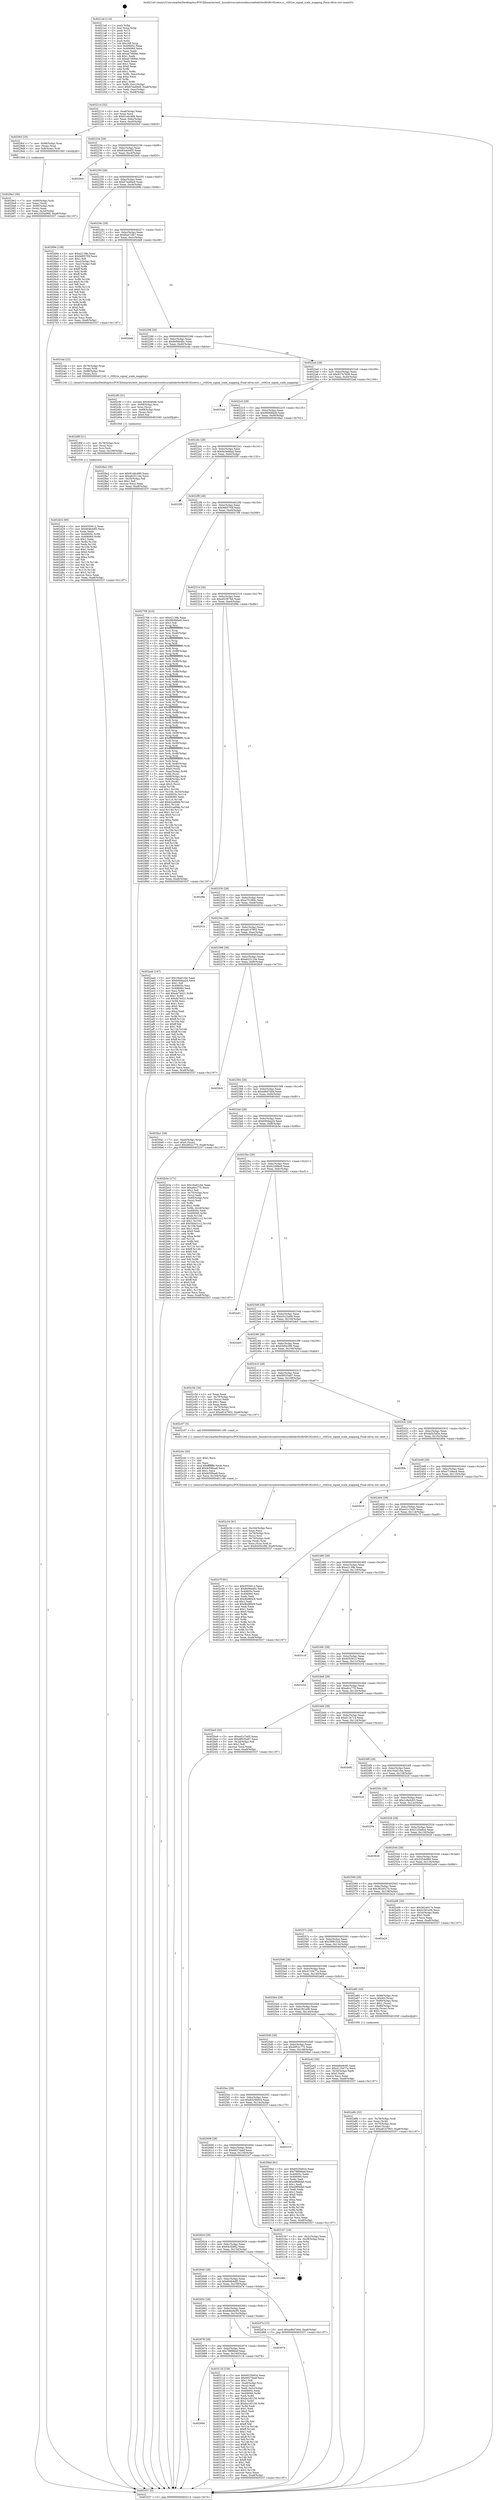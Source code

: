 digraph "0x4021a0" {
  label = "0x4021a0 (/mnt/c/Users/mathe/Desktop/tcc/POCII/binaries/extr_linuxdriversnetwirelessrealtekrtlwifirtl8192cetrx.c__rtl92ce_signal_scale_mapping_Final-ollvm.out::main(0))"
  labelloc = "t"
  node[shape=record]

  Entry [label="",width=0.3,height=0.3,shape=circle,fillcolor=black,style=filled]
  "0x402214" [label="{
     0x402214 [32]\l
     | [instrs]\l
     &nbsp;&nbsp;0x402214 \<+6\>: mov -0xa8(%rbp),%eax\l
     &nbsp;&nbsp;0x40221a \<+2\>: mov %eax,%ecx\l
     &nbsp;&nbsp;0x40221c \<+6\>: sub $0x81e6c489,%ecx\l
     &nbsp;&nbsp;0x402222 \<+6\>: mov %eax,-0xbc(%rbp)\l
     &nbsp;&nbsp;0x402228 \<+6\>: mov %ecx,-0xc0(%rbp)\l
     &nbsp;&nbsp;0x40222e \<+6\>: je 00000000004029cf \<main+0x82f\>\l
  }"]
  "0x4029cf" [label="{
     0x4029cf [19]\l
     | [instrs]\l
     &nbsp;&nbsp;0x4029cf \<+7\>: mov -0x98(%rbp),%rax\l
     &nbsp;&nbsp;0x4029d6 \<+3\>: mov (%rax),%rax\l
     &nbsp;&nbsp;0x4029d9 \<+4\>: mov 0x8(%rax),%rdi\l
     &nbsp;&nbsp;0x4029dd \<+5\>: call 0000000000401060 \<atoi@plt\>\l
     | [calls]\l
     &nbsp;&nbsp;0x401060 \{1\} (unknown)\l
  }"]
  "0x402234" [label="{
     0x402234 [28]\l
     | [instrs]\l
     &nbsp;&nbsp;0x402234 \<+5\>: jmp 0000000000402239 \<main+0x99\>\l
     &nbsp;&nbsp;0x402239 \<+6\>: mov -0xbc(%rbp),%eax\l
     &nbsp;&nbsp;0x40223f \<+5\>: sub $0x83a44405,%eax\l
     &nbsp;&nbsp;0x402244 \<+6\>: mov %eax,-0xc4(%rbp)\l
     &nbsp;&nbsp;0x40224a \<+6\>: je 00000000004029c0 \<main+0x820\>\l
  }"]
  Exit [label="",width=0.3,height=0.3,shape=circle,fillcolor=black,style=filled,peripheries=2]
  "0x4029c0" [label="{
     0x4029c0\l
  }", style=dashed]
  "0x402250" [label="{
     0x402250 [28]\l
     | [instrs]\l
     &nbsp;&nbsp;0x402250 \<+5\>: jmp 0000000000402255 \<main+0xb5\>\l
     &nbsp;&nbsp;0x402255 \<+6\>: mov -0xbc(%rbp),%eax\l
     &nbsp;&nbsp;0x40225b \<+5\>: sub $0x87ea6be9,%eax\l
     &nbsp;&nbsp;0x402260 \<+6\>: mov %eax,-0xc8(%rbp)\l
     &nbsp;&nbsp;0x402266 \<+6\>: je 000000000040269e \<main+0x4fe\>\l
  }"]
  "0x402694" [label="{
     0x402694\l
  }", style=dashed]
  "0x40269e" [label="{
     0x40269e [106]\l
     | [instrs]\l
     &nbsp;&nbsp;0x40269e \<+5\>: mov $0xe2139b,%eax\l
     &nbsp;&nbsp;0x4026a3 \<+5\>: mov $0x9d057f3f,%ecx\l
     &nbsp;&nbsp;0x4026a8 \<+2\>: mov $0x1,%dl\l
     &nbsp;&nbsp;0x4026aa \<+7\>: mov -0xa2(%rbp),%sil\l
     &nbsp;&nbsp;0x4026b1 \<+7\>: mov -0xa1(%rbp),%dil\l
     &nbsp;&nbsp;0x4026b8 \<+3\>: mov %sil,%r8b\l
     &nbsp;&nbsp;0x4026bb \<+4\>: xor $0xff,%r8b\l
     &nbsp;&nbsp;0x4026bf \<+3\>: mov %dil,%r9b\l
     &nbsp;&nbsp;0x4026c2 \<+4\>: xor $0xff,%r9b\l
     &nbsp;&nbsp;0x4026c6 \<+3\>: xor $0x0,%dl\l
     &nbsp;&nbsp;0x4026c9 \<+3\>: mov %r8b,%r10b\l
     &nbsp;&nbsp;0x4026cc \<+4\>: and $0x0,%r10b\l
     &nbsp;&nbsp;0x4026d0 \<+3\>: and %dl,%sil\l
     &nbsp;&nbsp;0x4026d3 \<+3\>: mov %r9b,%r11b\l
     &nbsp;&nbsp;0x4026d6 \<+4\>: and $0x0,%r11b\l
     &nbsp;&nbsp;0x4026da \<+3\>: and %dl,%dil\l
     &nbsp;&nbsp;0x4026dd \<+3\>: or %sil,%r10b\l
     &nbsp;&nbsp;0x4026e0 \<+3\>: or %dil,%r11b\l
     &nbsp;&nbsp;0x4026e3 \<+3\>: xor %r11b,%r10b\l
     &nbsp;&nbsp;0x4026e6 \<+3\>: or %r9b,%r8b\l
     &nbsp;&nbsp;0x4026e9 \<+4\>: xor $0xff,%r8b\l
     &nbsp;&nbsp;0x4026ed \<+3\>: or $0x0,%dl\l
     &nbsp;&nbsp;0x4026f0 \<+3\>: and %dl,%r8b\l
     &nbsp;&nbsp;0x4026f3 \<+3\>: or %r8b,%r10b\l
     &nbsp;&nbsp;0x4026f6 \<+4\>: test $0x1,%r10b\l
     &nbsp;&nbsp;0x4026fa \<+3\>: cmovne %ecx,%eax\l
     &nbsp;&nbsp;0x4026fd \<+6\>: mov %eax,-0xa8(%rbp)\l
     &nbsp;&nbsp;0x402703 \<+5\>: jmp 0000000000403337 \<main+0x1197\>\l
  }"]
  "0x40226c" [label="{
     0x40226c [28]\l
     | [instrs]\l
     &nbsp;&nbsp;0x40226c \<+5\>: jmp 0000000000402271 \<main+0xd1\>\l
     &nbsp;&nbsp;0x402271 \<+6\>: mov -0xbc(%rbp),%eax\l
     &nbsp;&nbsp;0x402277 \<+5\>: sub $0x8ad71fb7,%eax\l
     &nbsp;&nbsp;0x40227c \<+6\>: mov %eax,-0xcc(%rbp)\l
     &nbsp;&nbsp;0x402282 \<+6\>: je 0000000000402de8 \<main+0xc48\>\l
  }"]
  "0x403337" [label="{
     0x403337 [5]\l
     | [instrs]\l
     &nbsp;&nbsp;0x403337 \<+5\>: jmp 0000000000402214 \<main+0x74\>\l
  }"]
  "0x4021a0" [label="{
     0x4021a0 [116]\l
     | [instrs]\l
     &nbsp;&nbsp;0x4021a0 \<+1\>: push %rbp\l
     &nbsp;&nbsp;0x4021a1 \<+3\>: mov %rsp,%rbp\l
     &nbsp;&nbsp;0x4021a4 \<+2\>: push %r15\l
     &nbsp;&nbsp;0x4021a6 \<+2\>: push %r14\l
     &nbsp;&nbsp;0x4021a8 \<+2\>: push %r13\l
     &nbsp;&nbsp;0x4021aa \<+2\>: push %r12\l
     &nbsp;&nbsp;0x4021ac \<+1\>: push %rbx\l
     &nbsp;&nbsp;0x4021ad \<+7\>: sub $0x168,%rsp\l
     &nbsp;&nbsp;0x4021b4 \<+7\>: mov 0x40605c,%eax\l
     &nbsp;&nbsp;0x4021bb \<+7\>: mov 0x406060,%ecx\l
     &nbsp;&nbsp;0x4021c2 \<+2\>: mov %eax,%edx\l
     &nbsp;&nbsp;0x4021c4 \<+6\>: add $0xab7d69ac,%edx\l
     &nbsp;&nbsp;0x4021ca \<+3\>: sub $0x1,%edx\l
     &nbsp;&nbsp;0x4021cd \<+6\>: sub $0xab7d69ac,%edx\l
     &nbsp;&nbsp;0x4021d3 \<+3\>: imul %edx,%eax\l
     &nbsp;&nbsp;0x4021d6 \<+3\>: and $0x1,%eax\l
     &nbsp;&nbsp;0x4021d9 \<+3\>: cmp $0x0,%eax\l
     &nbsp;&nbsp;0x4021dc \<+4\>: sete %r8b\l
     &nbsp;&nbsp;0x4021e0 \<+4\>: and $0x1,%r8b\l
     &nbsp;&nbsp;0x4021e4 \<+7\>: mov %r8b,-0xa2(%rbp)\l
     &nbsp;&nbsp;0x4021eb \<+3\>: cmp $0xa,%ecx\l
     &nbsp;&nbsp;0x4021ee \<+4\>: setl %r8b\l
     &nbsp;&nbsp;0x4021f2 \<+4\>: and $0x1,%r8b\l
     &nbsp;&nbsp;0x4021f6 \<+7\>: mov %r8b,-0xa1(%rbp)\l
     &nbsp;&nbsp;0x4021fd \<+10\>: movl $0x87ea6be9,-0xa8(%rbp)\l
     &nbsp;&nbsp;0x402207 \<+6\>: mov %edi,-0xac(%rbp)\l
     &nbsp;&nbsp;0x40220d \<+7\>: mov %rsi,-0xb8(%rbp)\l
  }"]
  "0x403118" [label="{
     0x403118 [159]\l
     | [instrs]\l
     &nbsp;&nbsp;0x403118 \<+5\>: mov $0x6025b924,%eax\l
     &nbsp;&nbsp;0x40311d \<+5\>: mov $0x6027daef,%ecx\l
     &nbsp;&nbsp;0x403122 \<+2\>: mov $0x1,%dl\l
     &nbsp;&nbsp;0x403124 \<+7\>: mov -0xa0(%rbp),%rsi\l
     &nbsp;&nbsp;0x40312b \<+2\>: mov (%rsi),%edi\l
     &nbsp;&nbsp;0x40312d \<+3\>: mov %edi,-0x2c(%rbp)\l
     &nbsp;&nbsp;0x403130 \<+7\>: mov 0x40605c,%edi\l
     &nbsp;&nbsp;0x403137 \<+8\>: mov 0x406060,%r8d\l
     &nbsp;&nbsp;0x40313f \<+3\>: mov %edi,%r9d\l
     &nbsp;&nbsp;0x403142 \<+7\>: add $0xba1d2150,%r9d\l
     &nbsp;&nbsp;0x403149 \<+4\>: sub $0x1,%r9d\l
     &nbsp;&nbsp;0x40314d \<+7\>: sub $0xba1d2150,%r9d\l
     &nbsp;&nbsp;0x403154 \<+4\>: imul %r9d,%edi\l
     &nbsp;&nbsp;0x403158 \<+3\>: and $0x1,%edi\l
     &nbsp;&nbsp;0x40315b \<+3\>: cmp $0x0,%edi\l
     &nbsp;&nbsp;0x40315e \<+4\>: sete %r10b\l
     &nbsp;&nbsp;0x403162 \<+4\>: cmp $0xa,%r8d\l
     &nbsp;&nbsp;0x403166 \<+4\>: setl %r11b\l
     &nbsp;&nbsp;0x40316a \<+3\>: mov %r10b,%bl\l
     &nbsp;&nbsp;0x40316d \<+3\>: xor $0xff,%bl\l
     &nbsp;&nbsp;0x403170 \<+3\>: mov %r11b,%r14b\l
     &nbsp;&nbsp;0x403173 \<+4\>: xor $0xff,%r14b\l
     &nbsp;&nbsp;0x403177 \<+3\>: xor $0x1,%dl\l
     &nbsp;&nbsp;0x40317a \<+3\>: mov %bl,%r15b\l
     &nbsp;&nbsp;0x40317d \<+4\>: and $0xff,%r15b\l
     &nbsp;&nbsp;0x403181 \<+3\>: and %dl,%r10b\l
     &nbsp;&nbsp;0x403184 \<+3\>: mov %r14b,%r12b\l
     &nbsp;&nbsp;0x403187 \<+4\>: and $0xff,%r12b\l
     &nbsp;&nbsp;0x40318b \<+3\>: and %dl,%r11b\l
     &nbsp;&nbsp;0x40318e \<+3\>: or %r10b,%r15b\l
     &nbsp;&nbsp;0x403191 \<+3\>: or %r11b,%r12b\l
     &nbsp;&nbsp;0x403194 \<+3\>: xor %r12b,%r15b\l
     &nbsp;&nbsp;0x403197 \<+3\>: or %r14b,%bl\l
     &nbsp;&nbsp;0x40319a \<+3\>: xor $0xff,%bl\l
     &nbsp;&nbsp;0x40319d \<+3\>: or $0x1,%dl\l
     &nbsp;&nbsp;0x4031a0 \<+2\>: and %dl,%bl\l
     &nbsp;&nbsp;0x4031a2 \<+3\>: or %bl,%r15b\l
     &nbsp;&nbsp;0x4031a5 \<+4\>: test $0x1,%r15b\l
     &nbsp;&nbsp;0x4031a9 \<+3\>: cmovne %ecx,%eax\l
     &nbsp;&nbsp;0x4031ac \<+6\>: mov %eax,-0xa8(%rbp)\l
     &nbsp;&nbsp;0x4031b2 \<+5\>: jmp 0000000000403337 \<main+0x1197\>\l
  }"]
  "0x402de8" [label="{
     0x402de8\l
  }", style=dashed]
  "0x402288" [label="{
     0x402288 [28]\l
     | [instrs]\l
     &nbsp;&nbsp;0x402288 \<+5\>: jmp 000000000040228d \<main+0xed\>\l
     &nbsp;&nbsp;0x40228d \<+6\>: mov -0xbc(%rbp),%eax\l
     &nbsp;&nbsp;0x402293 \<+5\>: sub $0x8e96e46c,%eax\l
     &nbsp;&nbsp;0x402298 \<+6\>: mov %eax,-0xd0(%rbp)\l
     &nbsp;&nbsp;0x40229e \<+6\>: je 0000000000402cda \<main+0xb3a\>\l
  }"]
  "0x402678" [label="{
     0x402678 [28]\l
     | [instrs]\l
     &nbsp;&nbsp;0x402678 \<+5\>: jmp 000000000040267d \<main+0x4dd\>\l
     &nbsp;&nbsp;0x40267d \<+6\>: mov -0xbc(%rbp),%eax\l
     &nbsp;&nbsp;0x402683 \<+5\>: sub $0x78896bef,%eax\l
     &nbsp;&nbsp;0x402688 \<+6\>: mov %eax,-0x160(%rbp)\l
     &nbsp;&nbsp;0x40268e \<+6\>: je 0000000000403118 \<main+0xf78\>\l
  }"]
  "0x402cda" [label="{
     0x402cda [22]\l
     | [instrs]\l
     &nbsp;&nbsp;0x402cda \<+4\>: mov -0x78(%rbp),%rax\l
     &nbsp;&nbsp;0x402cde \<+3\>: mov (%rax),%rdi\l
     &nbsp;&nbsp;0x402ce1 \<+7\>: mov -0x88(%rbp),%rax\l
     &nbsp;&nbsp;0x402ce8 \<+3\>: mov (%rax),%rsi\l
     &nbsp;&nbsp;0x402ceb \<+5\>: call 0000000000401240 \<_rtl92ce_signal_scale_mapping\>\l
     | [calls]\l
     &nbsp;&nbsp;0x401240 \{1\} (/mnt/c/Users/mathe/Desktop/tcc/POCII/binaries/extr_linuxdriversnetwirelessrealtekrtlwifirtl8192cetrx.c__rtl92ce_signal_scale_mapping_Final-ollvm.out::_rtl92ce_signal_scale_mapping)\l
  }"]
  "0x4022a4" [label="{
     0x4022a4 [28]\l
     | [instrs]\l
     &nbsp;&nbsp;0x4022a4 \<+5\>: jmp 00000000004022a9 \<main+0x109\>\l
     &nbsp;&nbsp;0x4022a9 \<+6\>: mov -0xbc(%rbp),%eax\l
     &nbsp;&nbsp;0x4022af \<+5\>: sub $0x937b7839,%eax\l
     &nbsp;&nbsp;0x4022b4 \<+6\>: mov %eax,-0xd4(%rbp)\l
     &nbsp;&nbsp;0x4022ba \<+6\>: je 00000000004032ad \<main+0x110d\>\l
  }"]
  "0x40307e" [label="{
     0x40307e\l
  }", style=dashed]
  "0x4032ad" [label="{
     0x4032ad\l
  }", style=dashed]
  "0x4022c0" [label="{
     0x4022c0 [28]\l
     | [instrs]\l
     &nbsp;&nbsp;0x4022c0 \<+5\>: jmp 00000000004022c5 \<main+0x125\>\l
     &nbsp;&nbsp;0x4022c5 \<+6\>: mov -0xbc(%rbp),%eax\l
     &nbsp;&nbsp;0x4022cb \<+5\>: sub $0x96066bd0,%eax\l
     &nbsp;&nbsp;0x4022d0 \<+6\>: mov %eax,-0xd8(%rbp)\l
     &nbsp;&nbsp;0x4022d6 \<+6\>: je 00000000004028a2 \<main+0x702\>\l
  }"]
  "0x40265c" [label="{
     0x40265c [28]\l
     | [instrs]\l
     &nbsp;&nbsp;0x40265c \<+5\>: jmp 0000000000402661 \<main+0x4c1\>\l
     &nbsp;&nbsp;0x402661 \<+6\>: mov -0xbc(%rbp),%eax\l
     &nbsp;&nbsp;0x402667 \<+5\>: sub $0x6d0e9c95,%eax\l
     &nbsp;&nbsp;0x40266c \<+6\>: mov %eax,-0x15c(%rbp)\l
     &nbsp;&nbsp;0x402672 \<+6\>: je 000000000040307e \<main+0xede\>\l
  }"]
  "0x4028a2" [label="{
     0x4028a2 [30]\l
     | [instrs]\l
     &nbsp;&nbsp;0x4028a2 \<+5\>: mov $0x81e6c489,%eax\l
     &nbsp;&nbsp;0x4028a7 \<+5\>: mov $0xab25110e,%ecx\l
     &nbsp;&nbsp;0x4028ac \<+3\>: mov -0x35(%rbp),%dl\l
     &nbsp;&nbsp;0x4028af \<+3\>: test $0x1,%dl\l
     &nbsp;&nbsp;0x4028b2 \<+3\>: cmovne %ecx,%eax\l
     &nbsp;&nbsp;0x4028b5 \<+6\>: mov %eax,-0xa8(%rbp)\l
     &nbsp;&nbsp;0x4028bb \<+5\>: jmp 0000000000403337 \<main+0x1197\>\l
  }"]
  "0x4022dc" [label="{
     0x4022dc [28]\l
     | [instrs]\l
     &nbsp;&nbsp;0x4022dc \<+5\>: jmp 00000000004022e1 \<main+0x141\>\l
     &nbsp;&nbsp;0x4022e1 \<+6\>: mov -0xbc(%rbp),%eax\l
     &nbsp;&nbsp;0x4022e7 \<+5\>: sub $0x9a3eddad,%eax\l
     &nbsp;&nbsp;0x4022ec \<+6\>: mov %eax,-0xdc(%rbp)\l
     &nbsp;&nbsp;0x4022f2 \<+6\>: je 00000000004032f5 \<main+0x1155\>\l
  }"]
  "0x402d7e" [label="{
     0x402d7e [15]\l
     | [instrs]\l
     &nbsp;&nbsp;0x402d7e \<+10\>: movl $0xad6d7dd4,-0xa8(%rbp)\l
     &nbsp;&nbsp;0x402d88 \<+5\>: jmp 0000000000403337 \<main+0x1197\>\l
  }"]
  "0x4032f5" [label="{
     0x4032f5\l
  }", style=dashed]
  "0x4022f8" [label="{
     0x4022f8 [28]\l
     | [instrs]\l
     &nbsp;&nbsp;0x4022f8 \<+5\>: jmp 00000000004022fd \<main+0x15d\>\l
     &nbsp;&nbsp;0x4022fd \<+6\>: mov -0xbc(%rbp),%eax\l
     &nbsp;&nbsp;0x402303 \<+5\>: sub $0x9d057f3f,%eax\l
     &nbsp;&nbsp;0x402308 \<+6\>: mov %eax,-0xe0(%rbp)\l
     &nbsp;&nbsp;0x40230e \<+6\>: je 0000000000402708 \<main+0x568\>\l
  }"]
  "0x402640" [label="{
     0x402640 [28]\l
     | [instrs]\l
     &nbsp;&nbsp;0x402640 \<+5\>: jmp 0000000000402645 \<main+0x4a5\>\l
     &nbsp;&nbsp;0x402645 \<+6\>: mov -0xbc(%rbp),%eax\l
     &nbsp;&nbsp;0x40264b \<+5\>: sub $0x664b4df2,%eax\l
     &nbsp;&nbsp;0x402650 \<+6\>: mov %eax,-0x158(%rbp)\l
     &nbsp;&nbsp;0x402656 \<+6\>: je 0000000000402d7e \<main+0xbde\>\l
  }"]
  "0x402708" [label="{
     0x402708 [410]\l
     | [instrs]\l
     &nbsp;&nbsp;0x402708 \<+5\>: mov $0xe2139b,%eax\l
     &nbsp;&nbsp;0x40270d \<+5\>: mov $0x96066bd0,%ecx\l
     &nbsp;&nbsp;0x402712 \<+2\>: mov $0x1,%dl\l
     &nbsp;&nbsp;0x402714 \<+3\>: mov %rsp,%rsi\l
     &nbsp;&nbsp;0x402717 \<+4\>: add $0xfffffffffffffff0,%rsi\l
     &nbsp;&nbsp;0x40271b \<+3\>: mov %rsi,%rsp\l
     &nbsp;&nbsp;0x40271e \<+7\>: mov %rsi,-0xa0(%rbp)\l
     &nbsp;&nbsp;0x402725 \<+3\>: mov %rsp,%rsi\l
     &nbsp;&nbsp;0x402728 \<+4\>: add $0xfffffffffffffff0,%rsi\l
     &nbsp;&nbsp;0x40272c \<+3\>: mov %rsi,%rsp\l
     &nbsp;&nbsp;0x40272f \<+3\>: mov %rsp,%rdi\l
     &nbsp;&nbsp;0x402732 \<+4\>: add $0xfffffffffffffff0,%rdi\l
     &nbsp;&nbsp;0x402736 \<+3\>: mov %rdi,%rsp\l
     &nbsp;&nbsp;0x402739 \<+7\>: mov %rdi,-0x98(%rbp)\l
     &nbsp;&nbsp;0x402740 \<+3\>: mov %rsp,%rdi\l
     &nbsp;&nbsp;0x402743 \<+4\>: add $0xfffffffffffffff0,%rdi\l
     &nbsp;&nbsp;0x402747 \<+3\>: mov %rdi,%rsp\l
     &nbsp;&nbsp;0x40274a \<+7\>: mov %rdi,-0x90(%rbp)\l
     &nbsp;&nbsp;0x402751 \<+3\>: mov %rsp,%rdi\l
     &nbsp;&nbsp;0x402754 \<+4\>: add $0xfffffffffffffff0,%rdi\l
     &nbsp;&nbsp;0x402758 \<+3\>: mov %rdi,%rsp\l
     &nbsp;&nbsp;0x40275b \<+7\>: mov %rdi,-0x88(%rbp)\l
     &nbsp;&nbsp;0x402762 \<+3\>: mov %rsp,%rdi\l
     &nbsp;&nbsp;0x402765 \<+4\>: add $0xfffffffffffffff0,%rdi\l
     &nbsp;&nbsp;0x402769 \<+3\>: mov %rdi,%rsp\l
     &nbsp;&nbsp;0x40276c \<+4\>: mov %rdi,-0x80(%rbp)\l
     &nbsp;&nbsp;0x402770 \<+3\>: mov %rsp,%rdi\l
     &nbsp;&nbsp;0x402773 \<+4\>: add $0xfffffffffffffff0,%rdi\l
     &nbsp;&nbsp;0x402777 \<+3\>: mov %rdi,%rsp\l
     &nbsp;&nbsp;0x40277a \<+4\>: mov %rdi,-0x78(%rbp)\l
     &nbsp;&nbsp;0x40277e \<+3\>: mov %rsp,%rdi\l
     &nbsp;&nbsp;0x402781 \<+4\>: add $0xfffffffffffffff0,%rdi\l
     &nbsp;&nbsp;0x402785 \<+3\>: mov %rdi,%rsp\l
     &nbsp;&nbsp;0x402788 \<+4\>: mov %rdi,-0x70(%rbp)\l
     &nbsp;&nbsp;0x40278c \<+3\>: mov %rsp,%rdi\l
     &nbsp;&nbsp;0x40278f \<+4\>: add $0xfffffffffffffff0,%rdi\l
     &nbsp;&nbsp;0x402793 \<+3\>: mov %rdi,%rsp\l
     &nbsp;&nbsp;0x402796 \<+4\>: mov %rdi,-0x68(%rbp)\l
     &nbsp;&nbsp;0x40279a \<+3\>: mov %rsp,%rdi\l
     &nbsp;&nbsp;0x40279d \<+4\>: add $0xfffffffffffffff0,%rdi\l
     &nbsp;&nbsp;0x4027a1 \<+3\>: mov %rdi,%rsp\l
     &nbsp;&nbsp;0x4027a4 \<+4\>: mov %rdi,-0x60(%rbp)\l
     &nbsp;&nbsp;0x4027a8 \<+3\>: mov %rsp,%rdi\l
     &nbsp;&nbsp;0x4027ab \<+4\>: add $0xfffffffffffffff0,%rdi\l
     &nbsp;&nbsp;0x4027af \<+3\>: mov %rdi,%rsp\l
     &nbsp;&nbsp;0x4027b2 \<+4\>: mov %rdi,-0x58(%rbp)\l
     &nbsp;&nbsp;0x4027b6 \<+3\>: mov %rsp,%rdi\l
     &nbsp;&nbsp;0x4027b9 \<+4\>: add $0xfffffffffffffff0,%rdi\l
     &nbsp;&nbsp;0x4027bd \<+3\>: mov %rdi,%rsp\l
     &nbsp;&nbsp;0x4027c0 \<+4\>: mov %rdi,-0x50(%rbp)\l
     &nbsp;&nbsp;0x4027c4 \<+3\>: mov %rsp,%rdi\l
     &nbsp;&nbsp;0x4027c7 \<+4\>: add $0xfffffffffffffff0,%rdi\l
     &nbsp;&nbsp;0x4027cb \<+3\>: mov %rdi,%rsp\l
     &nbsp;&nbsp;0x4027ce \<+4\>: mov %rdi,-0x48(%rbp)\l
     &nbsp;&nbsp;0x4027d2 \<+3\>: mov %rsp,%rdi\l
     &nbsp;&nbsp;0x4027d5 \<+4\>: add $0xfffffffffffffff0,%rdi\l
     &nbsp;&nbsp;0x4027d9 \<+3\>: mov %rdi,%rsp\l
     &nbsp;&nbsp;0x4027dc \<+4\>: mov %rdi,-0x40(%rbp)\l
     &nbsp;&nbsp;0x4027e0 \<+7\>: mov -0xa0(%rbp),%rdi\l
     &nbsp;&nbsp;0x4027e7 \<+6\>: movl $0x0,(%rdi)\l
     &nbsp;&nbsp;0x4027ed \<+7\>: mov -0xac(%rbp),%r8d\l
     &nbsp;&nbsp;0x4027f4 \<+3\>: mov %r8d,(%rsi)\l
     &nbsp;&nbsp;0x4027f7 \<+7\>: mov -0x98(%rbp),%rdi\l
     &nbsp;&nbsp;0x4027fe \<+7\>: mov -0xb8(%rbp),%r9\l
     &nbsp;&nbsp;0x402805 \<+3\>: mov %r9,(%rdi)\l
     &nbsp;&nbsp;0x402808 \<+3\>: cmpl $0x2,(%rsi)\l
     &nbsp;&nbsp;0x40280b \<+4\>: setne %r10b\l
     &nbsp;&nbsp;0x40280f \<+4\>: and $0x1,%r10b\l
     &nbsp;&nbsp;0x402813 \<+4\>: mov %r10b,-0x35(%rbp)\l
     &nbsp;&nbsp;0x402817 \<+8\>: mov 0x40605c,%r11d\l
     &nbsp;&nbsp;0x40281f \<+7\>: mov 0x406060,%ebx\l
     &nbsp;&nbsp;0x402826 \<+3\>: mov %r11d,%r14d\l
     &nbsp;&nbsp;0x402829 \<+7\>: add $0x62ca6feb,%r14d\l
     &nbsp;&nbsp;0x402830 \<+4\>: sub $0x1,%r14d\l
     &nbsp;&nbsp;0x402834 \<+7\>: sub $0x62ca6feb,%r14d\l
     &nbsp;&nbsp;0x40283b \<+4\>: imul %r14d,%r11d\l
     &nbsp;&nbsp;0x40283f \<+4\>: and $0x1,%r11d\l
     &nbsp;&nbsp;0x402843 \<+4\>: cmp $0x0,%r11d\l
     &nbsp;&nbsp;0x402847 \<+4\>: sete %r10b\l
     &nbsp;&nbsp;0x40284b \<+3\>: cmp $0xa,%ebx\l
     &nbsp;&nbsp;0x40284e \<+4\>: setl %r15b\l
     &nbsp;&nbsp;0x402852 \<+3\>: mov %r10b,%r12b\l
     &nbsp;&nbsp;0x402855 \<+4\>: xor $0xff,%r12b\l
     &nbsp;&nbsp;0x402859 \<+3\>: mov %r15b,%r13b\l
     &nbsp;&nbsp;0x40285c \<+4\>: xor $0xff,%r13b\l
     &nbsp;&nbsp;0x402860 \<+3\>: xor $0x1,%dl\l
     &nbsp;&nbsp;0x402863 \<+3\>: mov %r12b,%sil\l
     &nbsp;&nbsp;0x402866 \<+4\>: and $0xff,%sil\l
     &nbsp;&nbsp;0x40286a \<+3\>: and %dl,%r10b\l
     &nbsp;&nbsp;0x40286d \<+3\>: mov %r13b,%dil\l
     &nbsp;&nbsp;0x402870 \<+4\>: and $0xff,%dil\l
     &nbsp;&nbsp;0x402874 \<+3\>: and %dl,%r15b\l
     &nbsp;&nbsp;0x402877 \<+3\>: or %r10b,%sil\l
     &nbsp;&nbsp;0x40287a \<+3\>: or %r15b,%dil\l
     &nbsp;&nbsp;0x40287d \<+3\>: xor %dil,%sil\l
     &nbsp;&nbsp;0x402880 \<+3\>: or %r13b,%r12b\l
     &nbsp;&nbsp;0x402883 \<+4\>: xor $0xff,%r12b\l
     &nbsp;&nbsp;0x402887 \<+3\>: or $0x1,%dl\l
     &nbsp;&nbsp;0x40288a \<+3\>: and %dl,%r12b\l
     &nbsp;&nbsp;0x40288d \<+3\>: or %r12b,%sil\l
     &nbsp;&nbsp;0x402890 \<+4\>: test $0x1,%sil\l
     &nbsp;&nbsp;0x402894 \<+3\>: cmovne %ecx,%eax\l
     &nbsp;&nbsp;0x402897 \<+6\>: mov %eax,-0xa8(%rbp)\l
     &nbsp;&nbsp;0x40289d \<+5\>: jmp 0000000000403337 \<main+0x1197\>\l
  }"]
  "0x402314" [label="{
     0x402314 [28]\l
     | [instrs]\l
     &nbsp;&nbsp;0x402314 \<+5\>: jmp 0000000000402319 \<main+0x179\>\l
     &nbsp;&nbsp;0x402319 \<+6\>: mov -0xbc(%rbp),%eax\l
     &nbsp;&nbsp;0x40231f \<+5\>: sub $0xa02367bd,%eax\l
     &nbsp;&nbsp;0x402324 \<+6\>: mov %eax,-0xe4(%rbp)\l
     &nbsp;&nbsp;0x40232a \<+6\>: je 0000000000402f9e \<main+0xdfe\>\l
  }"]
  "0x402d8d" [label="{
     0x402d8d\l
  }", style=dashed]
  "0x4029e2" [label="{
     0x4029e2 [36]\l
     | [instrs]\l
     &nbsp;&nbsp;0x4029e2 \<+7\>: mov -0x90(%rbp),%rdi\l
     &nbsp;&nbsp;0x4029e9 \<+2\>: mov %eax,(%rdi)\l
     &nbsp;&nbsp;0x4029eb \<+7\>: mov -0x90(%rbp),%rdi\l
     &nbsp;&nbsp;0x4029f2 \<+2\>: mov (%rdi),%eax\l
     &nbsp;&nbsp;0x4029f4 \<+3\>: mov %eax,-0x34(%rbp)\l
     &nbsp;&nbsp;0x4029f7 \<+10\>: movl $0x3354a960,-0xa8(%rbp)\l
     &nbsp;&nbsp;0x402a01 \<+5\>: jmp 0000000000403337 \<main+0x1197\>\l
  }"]
  "0x402624" [label="{
     0x402624 [28]\l
     | [instrs]\l
     &nbsp;&nbsp;0x402624 \<+5\>: jmp 0000000000402629 \<main+0x489\>\l
     &nbsp;&nbsp;0x402629 \<+6\>: mov -0xbc(%rbp),%eax\l
     &nbsp;&nbsp;0x40262f \<+5\>: sub $0x64cf2882,%eax\l
     &nbsp;&nbsp;0x402634 \<+6\>: mov %eax,-0x154(%rbp)\l
     &nbsp;&nbsp;0x40263a \<+6\>: je 0000000000402d8d \<main+0xbed\>\l
  }"]
  "0x402f9e" [label="{
     0x402f9e\l
  }", style=dashed]
  "0x402330" [label="{
     0x402330 [28]\l
     | [instrs]\l
     &nbsp;&nbsp;0x402330 \<+5\>: jmp 0000000000402335 \<main+0x195\>\l
     &nbsp;&nbsp;0x402335 \<+6\>: mov -0xbc(%rbp),%eax\l
     &nbsp;&nbsp;0x40233b \<+5\>: sub $0xa751f69c,%eax\l
     &nbsp;&nbsp;0x402340 \<+6\>: mov %eax,-0xe8(%rbp)\l
     &nbsp;&nbsp;0x402346 \<+6\>: je 000000000040291b \<main+0x77b\>\l
  }"]
  "0x4031b7" [label="{
     0x4031b7 [18]\l
     | [instrs]\l
     &nbsp;&nbsp;0x4031b7 \<+3\>: mov -0x2c(%rbp),%eax\l
     &nbsp;&nbsp;0x4031ba \<+4\>: lea -0x28(%rbp),%rsp\l
     &nbsp;&nbsp;0x4031be \<+1\>: pop %rbx\l
     &nbsp;&nbsp;0x4031bf \<+2\>: pop %r12\l
     &nbsp;&nbsp;0x4031c1 \<+2\>: pop %r13\l
     &nbsp;&nbsp;0x4031c3 \<+2\>: pop %r14\l
     &nbsp;&nbsp;0x4031c5 \<+2\>: pop %r15\l
     &nbsp;&nbsp;0x4031c7 \<+1\>: pop %rbp\l
     &nbsp;&nbsp;0x4031c8 \<+1\>: ret\l
  }"]
  "0x40291b" [label="{
     0x40291b\l
  }", style=dashed]
  "0x40234c" [label="{
     0x40234c [28]\l
     | [instrs]\l
     &nbsp;&nbsp;0x40234c \<+5\>: jmp 0000000000402351 \<main+0x1b1\>\l
     &nbsp;&nbsp;0x402351 \<+6\>: mov -0xbc(%rbp),%eax\l
     &nbsp;&nbsp;0x402357 \<+5\>: sub $0xa8147903,%eax\l
     &nbsp;&nbsp;0x40235c \<+6\>: mov %eax,-0xec(%rbp)\l
     &nbsp;&nbsp;0x402362 \<+6\>: je 0000000000402aab \<main+0x90b\>\l
  }"]
  "0x402608" [label="{
     0x402608 [28]\l
     | [instrs]\l
     &nbsp;&nbsp;0x402608 \<+5\>: jmp 000000000040260d \<main+0x46d\>\l
     &nbsp;&nbsp;0x40260d \<+6\>: mov -0xbc(%rbp),%eax\l
     &nbsp;&nbsp;0x402613 \<+5\>: sub $0x6027daef,%eax\l
     &nbsp;&nbsp;0x402618 \<+6\>: mov %eax,-0x150(%rbp)\l
     &nbsp;&nbsp;0x40261e \<+6\>: je 00000000004031b7 \<main+0x1017\>\l
  }"]
  "0x402aab" [label="{
     0x402aab [147]\l
     | [instrs]\l
     &nbsp;&nbsp;0x402aab \<+5\>: mov $0x16ad1cbe,%eax\l
     &nbsp;&nbsp;0x402ab0 \<+5\>: mov $0xb00daa24,%ecx\l
     &nbsp;&nbsp;0x402ab5 \<+2\>: mov $0x1,%dl\l
     &nbsp;&nbsp;0x402ab7 \<+7\>: mov 0x40605c,%esi\l
     &nbsp;&nbsp;0x402abe \<+7\>: mov 0x406060,%edi\l
     &nbsp;&nbsp;0x402ac5 \<+3\>: mov %esi,%r8d\l
     &nbsp;&nbsp;0x402ac8 \<+7\>: add $0xda74421,%r8d\l
     &nbsp;&nbsp;0x402acf \<+4\>: sub $0x1,%r8d\l
     &nbsp;&nbsp;0x402ad3 \<+7\>: sub $0xda74421,%r8d\l
     &nbsp;&nbsp;0x402ada \<+4\>: imul %r8d,%esi\l
     &nbsp;&nbsp;0x402ade \<+3\>: and $0x1,%esi\l
     &nbsp;&nbsp;0x402ae1 \<+3\>: cmp $0x0,%esi\l
     &nbsp;&nbsp;0x402ae4 \<+4\>: sete %r9b\l
     &nbsp;&nbsp;0x402ae8 \<+3\>: cmp $0xa,%edi\l
     &nbsp;&nbsp;0x402aeb \<+4\>: setl %r10b\l
     &nbsp;&nbsp;0x402aef \<+3\>: mov %r9b,%r11b\l
     &nbsp;&nbsp;0x402af2 \<+4\>: xor $0xff,%r11b\l
     &nbsp;&nbsp;0x402af6 \<+3\>: mov %r10b,%bl\l
     &nbsp;&nbsp;0x402af9 \<+3\>: xor $0xff,%bl\l
     &nbsp;&nbsp;0x402afc \<+3\>: xor $0x1,%dl\l
     &nbsp;&nbsp;0x402aff \<+3\>: mov %r11b,%r14b\l
     &nbsp;&nbsp;0x402b02 \<+4\>: and $0xff,%r14b\l
     &nbsp;&nbsp;0x402b06 \<+3\>: and %dl,%r9b\l
     &nbsp;&nbsp;0x402b09 \<+3\>: mov %bl,%r15b\l
     &nbsp;&nbsp;0x402b0c \<+4\>: and $0xff,%r15b\l
     &nbsp;&nbsp;0x402b10 \<+3\>: and %dl,%r10b\l
     &nbsp;&nbsp;0x402b13 \<+3\>: or %r9b,%r14b\l
     &nbsp;&nbsp;0x402b16 \<+3\>: or %r10b,%r15b\l
     &nbsp;&nbsp;0x402b19 \<+3\>: xor %r15b,%r14b\l
     &nbsp;&nbsp;0x402b1c \<+3\>: or %bl,%r11b\l
     &nbsp;&nbsp;0x402b1f \<+4\>: xor $0xff,%r11b\l
     &nbsp;&nbsp;0x402b23 \<+3\>: or $0x1,%dl\l
     &nbsp;&nbsp;0x402b26 \<+3\>: and %dl,%r11b\l
     &nbsp;&nbsp;0x402b29 \<+3\>: or %r11b,%r14b\l
     &nbsp;&nbsp;0x402b2c \<+4\>: test $0x1,%r14b\l
     &nbsp;&nbsp;0x402b30 \<+3\>: cmovne %ecx,%eax\l
     &nbsp;&nbsp;0x402b33 \<+6\>: mov %eax,-0xa8(%rbp)\l
     &nbsp;&nbsp;0x402b39 \<+5\>: jmp 0000000000403337 \<main+0x1197\>\l
  }"]
  "0x402368" [label="{
     0x402368 [28]\l
     | [instrs]\l
     &nbsp;&nbsp;0x402368 \<+5\>: jmp 000000000040236d \<main+0x1cd\>\l
     &nbsp;&nbsp;0x40236d \<+6\>: mov -0xbc(%rbp),%eax\l
     &nbsp;&nbsp;0x402373 \<+5\>: sub $0xab25110e,%eax\l
     &nbsp;&nbsp;0x402378 \<+6\>: mov %eax,-0xf0(%rbp)\l
     &nbsp;&nbsp;0x40237e \<+6\>: je 00000000004028c0 \<main+0x720\>\l
  }"]
  "0x40331f" [label="{
     0x40331f\l
  }", style=dashed]
  "0x4028c0" [label="{
     0x4028c0\l
  }", style=dashed]
  "0x402384" [label="{
     0x402384 [28]\l
     | [instrs]\l
     &nbsp;&nbsp;0x402384 \<+5\>: jmp 0000000000402389 \<main+0x1e9\>\l
     &nbsp;&nbsp;0x402389 \<+6\>: mov -0xbc(%rbp),%eax\l
     &nbsp;&nbsp;0x40238f \<+5\>: sub $0xad6d7dd4,%eax\l
     &nbsp;&nbsp;0x402394 \<+6\>: mov %eax,-0xf4(%rbp)\l
     &nbsp;&nbsp;0x40239a \<+6\>: je 00000000004030a1 \<main+0xf01\>\l
  }"]
  "0x4025ec" [label="{
     0x4025ec [28]\l
     | [instrs]\l
     &nbsp;&nbsp;0x4025ec \<+5\>: jmp 00000000004025f1 \<main+0x451\>\l
     &nbsp;&nbsp;0x4025f1 \<+6\>: mov -0xbc(%rbp),%eax\l
     &nbsp;&nbsp;0x4025f7 \<+5\>: sub $0x6025b924,%eax\l
     &nbsp;&nbsp;0x4025fc \<+6\>: mov %eax,-0x14c(%rbp)\l
     &nbsp;&nbsp;0x402602 \<+6\>: je 000000000040331f \<main+0x117f\>\l
  }"]
  "0x4030a1" [label="{
     0x4030a1 [28]\l
     | [instrs]\l
     &nbsp;&nbsp;0x4030a1 \<+7\>: mov -0xa0(%rbp),%rax\l
     &nbsp;&nbsp;0x4030a8 \<+6\>: movl $0x0,(%rax)\l
     &nbsp;&nbsp;0x4030ae \<+10\>: movl $0x4952c775,-0xa8(%rbp)\l
     &nbsp;&nbsp;0x4030b8 \<+5\>: jmp 0000000000403337 \<main+0x1197\>\l
  }"]
  "0x4023a0" [label="{
     0x4023a0 [28]\l
     | [instrs]\l
     &nbsp;&nbsp;0x4023a0 \<+5\>: jmp 00000000004023a5 \<main+0x205\>\l
     &nbsp;&nbsp;0x4023a5 \<+6\>: mov -0xbc(%rbp),%eax\l
     &nbsp;&nbsp;0x4023ab \<+5\>: sub $0xb00daa24,%eax\l
     &nbsp;&nbsp;0x4023b0 \<+6\>: mov %eax,-0xf8(%rbp)\l
     &nbsp;&nbsp;0x4023b6 \<+6\>: je 0000000000402b3e \<main+0x99e\>\l
  }"]
  "0x4030bd" [label="{
     0x4030bd [91]\l
     | [instrs]\l
     &nbsp;&nbsp;0x4030bd \<+5\>: mov $0x6025b924,%eax\l
     &nbsp;&nbsp;0x4030c2 \<+5\>: mov $0x78896bef,%ecx\l
     &nbsp;&nbsp;0x4030c7 \<+7\>: mov 0x40605c,%edx\l
     &nbsp;&nbsp;0x4030ce \<+7\>: mov 0x406060,%esi\l
     &nbsp;&nbsp;0x4030d5 \<+2\>: mov %edx,%edi\l
     &nbsp;&nbsp;0x4030d7 \<+6\>: sub $0xe86fbfa0,%edi\l
     &nbsp;&nbsp;0x4030dd \<+3\>: sub $0x1,%edi\l
     &nbsp;&nbsp;0x4030e0 \<+6\>: add $0xe86fbfa0,%edi\l
     &nbsp;&nbsp;0x4030e6 \<+3\>: imul %edi,%edx\l
     &nbsp;&nbsp;0x4030e9 \<+3\>: and $0x1,%edx\l
     &nbsp;&nbsp;0x4030ec \<+3\>: cmp $0x0,%edx\l
     &nbsp;&nbsp;0x4030ef \<+4\>: sete %r8b\l
     &nbsp;&nbsp;0x4030f3 \<+3\>: cmp $0xa,%esi\l
     &nbsp;&nbsp;0x4030f6 \<+4\>: setl %r9b\l
     &nbsp;&nbsp;0x4030fa \<+3\>: mov %r8b,%r10b\l
     &nbsp;&nbsp;0x4030fd \<+3\>: and %r9b,%r10b\l
     &nbsp;&nbsp;0x403100 \<+3\>: xor %r9b,%r8b\l
     &nbsp;&nbsp;0x403103 \<+3\>: or %r8b,%r10b\l
     &nbsp;&nbsp;0x403106 \<+4\>: test $0x1,%r10b\l
     &nbsp;&nbsp;0x40310a \<+3\>: cmovne %ecx,%eax\l
     &nbsp;&nbsp;0x40310d \<+6\>: mov %eax,-0xa8(%rbp)\l
     &nbsp;&nbsp;0x403113 \<+5\>: jmp 0000000000403337 \<main+0x1197\>\l
  }"]
  "0x402b3e" [label="{
     0x402b3e [171]\l
     | [instrs]\l
     &nbsp;&nbsp;0x402b3e \<+5\>: mov $0x16ad1cbe,%eax\l
     &nbsp;&nbsp;0x402b43 \<+5\>: mov $0xa6cc770,%ecx\l
     &nbsp;&nbsp;0x402b48 \<+2\>: mov $0x1,%dl\l
     &nbsp;&nbsp;0x402b4a \<+4\>: mov -0x70(%rbp),%rsi\l
     &nbsp;&nbsp;0x402b4e \<+2\>: mov (%rsi),%edi\l
     &nbsp;&nbsp;0x402b50 \<+4\>: mov -0x80(%rbp),%rsi\l
     &nbsp;&nbsp;0x402b54 \<+2\>: cmp (%rsi),%edi\l
     &nbsp;&nbsp;0x402b56 \<+4\>: setl %r8b\l
     &nbsp;&nbsp;0x402b5a \<+4\>: and $0x1,%r8b\l
     &nbsp;&nbsp;0x402b5e \<+4\>: mov %r8b,-0x2d(%rbp)\l
     &nbsp;&nbsp;0x402b62 \<+7\>: mov 0x40605c,%edi\l
     &nbsp;&nbsp;0x402b69 \<+8\>: mov 0x406060,%r9d\l
     &nbsp;&nbsp;0x402b71 \<+3\>: mov %edi,%r10d\l
     &nbsp;&nbsp;0x402b74 \<+7\>: sub $0x5ddd1c12,%r10d\l
     &nbsp;&nbsp;0x402b7b \<+4\>: sub $0x1,%r10d\l
     &nbsp;&nbsp;0x402b7f \<+7\>: add $0x5ddd1c12,%r10d\l
     &nbsp;&nbsp;0x402b86 \<+4\>: imul %r10d,%edi\l
     &nbsp;&nbsp;0x402b8a \<+3\>: and $0x1,%edi\l
     &nbsp;&nbsp;0x402b8d \<+3\>: cmp $0x0,%edi\l
     &nbsp;&nbsp;0x402b90 \<+4\>: sete %r8b\l
     &nbsp;&nbsp;0x402b94 \<+4\>: cmp $0xa,%r9d\l
     &nbsp;&nbsp;0x402b98 \<+4\>: setl %r11b\l
     &nbsp;&nbsp;0x402b9c \<+3\>: mov %r8b,%bl\l
     &nbsp;&nbsp;0x402b9f \<+3\>: xor $0xff,%bl\l
     &nbsp;&nbsp;0x402ba2 \<+3\>: mov %r11b,%r14b\l
     &nbsp;&nbsp;0x402ba5 \<+4\>: xor $0xff,%r14b\l
     &nbsp;&nbsp;0x402ba9 \<+3\>: xor $0x0,%dl\l
     &nbsp;&nbsp;0x402bac \<+3\>: mov %bl,%r15b\l
     &nbsp;&nbsp;0x402baf \<+4\>: and $0x0,%r15b\l
     &nbsp;&nbsp;0x402bb3 \<+3\>: and %dl,%r8b\l
     &nbsp;&nbsp;0x402bb6 \<+3\>: mov %r14b,%r12b\l
     &nbsp;&nbsp;0x402bb9 \<+4\>: and $0x0,%r12b\l
     &nbsp;&nbsp;0x402bbd \<+3\>: and %dl,%r11b\l
     &nbsp;&nbsp;0x402bc0 \<+3\>: or %r8b,%r15b\l
     &nbsp;&nbsp;0x402bc3 \<+3\>: or %r11b,%r12b\l
     &nbsp;&nbsp;0x402bc6 \<+3\>: xor %r12b,%r15b\l
     &nbsp;&nbsp;0x402bc9 \<+3\>: or %r14b,%bl\l
     &nbsp;&nbsp;0x402bcc \<+3\>: xor $0xff,%bl\l
     &nbsp;&nbsp;0x402bcf \<+3\>: or $0x0,%dl\l
     &nbsp;&nbsp;0x402bd2 \<+2\>: and %dl,%bl\l
     &nbsp;&nbsp;0x402bd4 \<+3\>: or %bl,%r15b\l
     &nbsp;&nbsp;0x402bd7 \<+4\>: test $0x1,%r15b\l
     &nbsp;&nbsp;0x402bdb \<+3\>: cmovne %ecx,%eax\l
     &nbsp;&nbsp;0x402bde \<+6\>: mov %eax,-0xa8(%rbp)\l
     &nbsp;&nbsp;0x402be4 \<+5\>: jmp 0000000000403337 \<main+0x1197\>\l
  }"]
  "0x4023bc" [label="{
     0x4023bc [28]\l
     | [instrs]\l
     &nbsp;&nbsp;0x4023bc \<+5\>: jmp 00000000004023c1 \<main+0x221\>\l
     &nbsp;&nbsp;0x4023c1 \<+6\>: mov -0xbc(%rbp),%eax\l
     &nbsp;&nbsp;0x4023c7 \<+5\>: sub $0xb226fbe6,%eax\l
     &nbsp;&nbsp;0x4023cc \<+6\>: mov %eax,-0xfc(%rbp)\l
     &nbsp;&nbsp;0x4023d2 \<+6\>: je 0000000000402e91 \<main+0xcf1\>\l
  }"]
  "0x402d24" [label="{
     0x402d24 [90]\l
     | [instrs]\l
     &nbsp;&nbsp;0x402d24 \<+5\>: mov $0x9355612,%eax\l
     &nbsp;&nbsp;0x402d29 \<+5\>: mov $0x664b4df2,%ecx\l
     &nbsp;&nbsp;0x402d2e \<+2\>: xor %edx,%edx\l
     &nbsp;&nbsp;0x402d30 \<+8\>: mov 0x40605c,%r8d\l
     &nbsp;&nbsp;0x402d38 \<+8\>: mov 0x406060,%r9d\l
     &nbsp;&nbsp;0x402d40 \<+3\>: sub $0x1,%edx\l
     &nbsp;&nbsp;0x402d43 \<+3\>: mov %r8d,%r10d\l
     &nbsp;&nbsp;0x402d46 \<+3\>: add %edx,%r10d\l
     &nbsp;&nbsp;0x402d49 \<+4\>: imul %r10d,%r8d\l
     &nbsp;&nbsp;0x402d4d \<+4\>: and $0x1,%r8d\l
     &nbsp;&nbsp;0x402d51 \<+4\>: cmp $0x0,%r8d\l
     &nbsp;&nbsp;0x402d55 \<+4\>: sete %r11b\l
     &nbsp;&nbsp;0x402d59 \<+4\>: cmp $0xa,%r9d\l
     &nbsp;&nbsp;0x402d5d \<+3\>: setl %bl\l
     &nbsp;&nbsp;0x402d60 \<+3\>: mov %r11b,%r14b\l
     &nbsp;&nbsp;0x402d63 \<+3\>: and %bl,%r14b\l
     &nbsp;&nbsp;0x402d66 \<+3\>: xor %bl,%r11b\l
     &nbsp;&nbsp;0x402d69 \<+3\>: or %r11b,%r14b\l
     &nbsp;&nbsp;0x402d6c \<+4\>: test $0x1,%r14b\l
     &nbsp;&nbsp;0x402d70 \<+3\>: cmovne %ecx,%eax\l
     &nbsp;&nbsp;0x402d73 \<+6\>: mov %eax,-0xa8(%rbp)\l
     &nbsp;&nbsp;0x402d79 \<+5\>: jmp 0000000000403337 \<main+0x1197\>\l
  }"]
  "0x402e91" [label="{
     0x402e91\l
  }", style=dashed]
  "0x4023d8" [label="{
     0x4023d8 [28]\l
     | [instrs]\l
     &nbsp;&nbsp;0x4023d8 \<+5\>: jmp 00000000004023dd \<main+0x23d\>\l
     &nbsp;&nbsp;0x4023dd \<+6\>: mov -0xbc(%rbp),%eax\l
     &nbsp;&nbsp;0x4023e3 \<+5\>: sub $0xb5c22a69,%eax\l
     &nbsp;&nbsp;0x4023e8 \<+6\>: mov %eax,-0x100(%rbp)\l
     &nbsp;&nbsp;0x4023ee \<+6\>: je 0000000000402eb5 \<main+0xd15\>\l
  }"]
  "0x402d0f" [label="{
     0x402d0f [21]\l
     | [instrs]\l
     &nbsp;&nbsp;0x402d0f \<+4\>: mov -0x78(%rbp),%rsi\l
     &nbsp;&nbsp;0x402d13 \<+3\>: mov (%rsi),%rsi\l
     &nbsp;&nbsp;0x402d16 \<+3\>: mov %rsi,%rdi\l
     &nbsp;&nbsp;0x402d19 \<+6\>: mov %eax,-0x168(%rbp)\l
     &nbsp;&nbsp;0x402d1f \<+5\>: call 0000000000401030 \<free@plt\>\l
     | [calls]\l
     &nbsp;&nbsp;0x401030 \{1\} (unknown)\l
  }"]
  "0x402eb5" [label="{
     0x402eb5\l
  }", style=dashed]
  "0x4023f4" [label="{
     0x4023f4 [28]\l
     | [instrs]\l
     &nbsp;&nbsp;0x4023f4 \<+5\>: jmp 00000000004023f9 \<main+0x259\>\l
     &nbsp;&nbsp;0x4023f9 \<+6\>: mov -0xbc(%rbp),%eax\l
     &nbsp;&nbsp;0x4023ff \<+5\>: sub $0xb5d5e286,%eax\l
     &nbsp;&nbsp;0x402404 \<+6\>: mov %eax,-0x104(%rbp)\l
     &nbsp;&nbsp;0x40240a \<+6\>: je 0000000000402c5d \<main+0xabd\>\l
  }"]
  "0x402cf0" [label="{
     0x402cf0 [31]\l
     | [instrs]\l
     &nbsp;&nbsp;0x402cf0 \<+10\>: movabs $0x4040d6,%rdi\l
     &nbsp;&nbsp;0x402cfa \<+4\>: mov -0x68(%rbp),%rsi\l
     &nbsp;&nbsp;0x402cfe \<+3\>: mov %rax,(%rsi)\l
     &nbsp;&nbsp;0x402d01 \<+4\>: mov -0x68(%rbp),%rax\l
     &nbsp;&nbsp;0x402d05 \<+3\>: mov (%rax),%rsi\l
     &nbsp;&nbsp;0x402d08 \<+2\>: mov $0x0,%al\l
     &nbsp;&nbsp;0x402d0a \<+5\>: call 0000000000401040 \<printf@plt\>\l
     | [calls]\l
     &nbsp;&nbsp;0x401040 \{1\} (unknown)\l
  }"]
  "0x402c5d" [label="{
     0x402c5d [34]\l
     | [instrs]\l
     &nbsp;&nbsp;0x402c5d \<+2\>: xor %eax,%eax\l
     &nbsp;&nbsp;0x402c5f \<+4\>: mov -0x70(%rbp),%rcx\l
     &nbsp;&nbsp;0x402c63 \<+2\>: mov (%rcx),%edx\l
     &nbsp;&nbsp;0x402c65 \<+3\>: sub $0x1,%eax\l
     &nbsp;&nbsp;0x402c68 \<+2\>: sub %eax,%edx\l
     &nbsp;&nbsp;0x402c6a \<+4\>: mov -0x70(%rbp),%rcx\l
     &nbsp;&nbsp;0x402c6e \<+2\>: mov %edx,(%rcx)\l
     &nbsp;&nbsp;0x402c70 \<+10\>: movl $0xa8147903,-0xa8(%rbp)\l
     &nbsp;&nbsp;0x402c7a \<+5\>: jmp 0000000000403337 \<main+0x1197\>\l
  }"]
  "0x402410" [label="{
     0x402410 [28]\l
     | [instrs]\l
     &nbsp;&nbsp;0x402410 \<+5\>: jmp 0000000000402415 \<main+0x275\>\l
     &nbsp;&nbsp;0x402415 \<+6\>: mov -0xbc(%rbp),%eax\l
     &nbsp;&nbsp;0x40241b \<+5\>: sub $0xd9535a97,%eax\l
     &nbsp;&nbsp;0x402420 \<+6\>: mov %eax,-0x108(%rbp)\l
     &nbsp;&nbsp;0x402426 \<+6\>: je 0000000000402c07 \<main+0xa67\>\l
  }"]
  "0x402c34" [label="{
     0x402c34 [41]\l
     | [instrs]\l
     &nbsp;&nbsp;0x402c34 \<+6\>: mov -0x164(%rbp),%ecx\l
     &nbsp;&nbsp;0x402c3a \<+3\>: imul %eax,%ecx\l
     &nbsp;&nbsp;0x402c3d \<+4\>: mov -0x78(%rbp),%rsi\l
     &nbsp;&nbsp;0x402c41 \<+3\>: mov (%rsi),%rsi\l
     &nbsp;&nbsp;0x402c44 \<+4\>: mov -0x70(%rbp),%rdi\l
     &nbsp;&nbsp;0x402c48 \<+3\>: movslq (%rdi),%rdi\l
     &nbsp;&nbsp;0x402c4b \<+3\>: mov %ecx,(%rsi,%rdi,4)\l
     &nbsp;&nbsp;0x402c4e \<+10\>: movl $0xb5d5e286,-0xa8(%rbp)\l
     &nbsp;&nbsp;0x402c58 \<+5\>: jmp 0000000000403337 \<main+0x1197\>\l
  }"]
  "0x402c07" [label="{
     0x402c07 [5]\l
     | [instrs]\l
     &nbsp;&nbsp;0x402c07 \<+5\>: call 0000000000401160 \<next_i\>\l
     | [calls]\l
     &nbsp;&nbsp;0x401160 \{1\} (/mnt/c/Users/mathe/Desktop/tcc/POCII/binaries/extr_linuxdriversnetwirelessrealtekrtlwifirtl8192cetrx.c__rtl92ce_signal_scale_mapping_Final-ollvm.out::next_i)\l
  }"]
  "0x40242c" [label="{
     0x40242c [28]\l
     | [instrs]\l
     &nbsp;&nbsp;0x40242c \<+5\>: jmp 0000000000402431 \<main+0x291\>\l
     &nbsp;&nbsp;0x402431 \<+6\>: mov -0xbc(%rbp),%eax\l
     &nbsp;&nbsp;0x402437 \<+5\>: sub $0xda5c5d3e,%eax\l
     &nbsp;&nbsp;0x40243c \<+6\>: mov %eax,-0x10c(%rbp)\l
     &nbsp;&nbsp;0x402442 \<+6\>: je 0000000000402f0b \<main+0xd6b\>\l
  }"]
  "0x402c0c" [label="{
     0x402c0c [40]\l
     | [instrs]\l
     &nbsp;&nbsp;0x402c0c \<+5\>: mov $0x2,%ecx\l
     &nbsp;&nbsp;0x402c11 \<+1\>: cltd\l
     &nbsp;&nbsp;0x402c12 \<+2\>: idiv %ecx\l
     &nbsp;&nbsp;0x402c14 \<+6\>: imul $0xfffffffe,%edx,%ecx\l
     &nbsp;&nbsp;0x402c1a \<+6\>: add $0xfe599aa8,%ecx\l
     &nbsp;&nbsp;0x402c20 \<+3\>: add $0x1,%ecx\l
     &nbsp;&nbsp;0x402c23 \<+6\>: sub $0xfe599aa8,%ecx\l
     &nbsp;&nbsp;0x402c29 \<+6\>: mov %ecx,-0x164(%rbp)\l
     &nbsp;&nbsp;0x402c2f \<+5\>: call 0000000000401160 \<next_i\>\l
     | [calls]\l
     &nbsp;&nbsp;0x401160 \{1\} (/mnt/c/Users/mathe/Desktop/tcc/POCII/binaries/extr_linuxdriversnetwirelessrealtekrtlwifirtl8192cetrx.c__rtl92ce_signal_scale_mapping_Final-ollvm.out::next_i)\l
  }"]
  "0x402f0b" [label="{
     0x402f0b\l
  }", style=dashed]
  "0x402448" [label="{
     0x402448 [28]\l
     | [instrs]\l
     &nbsp;&nbsp;0x402448 \<+5\>: jmp 000000000040244d \<main+0x2ad\>\l
     &nbsp;&nbsp;0x40244d \<+6\>: mov -0xbc(%rbp),%eax\l
     &nbsp;&nbsp;0x402453 \<+5\>: sub $0xe7148ec8,%eax\l
     &nbsp;&nbsp;0x402458 \<+6\>: mov %eax,-0x110(%rbp)\l
     &nbsp;&nbsp;0x40245e \<+6\>: je 0000000000403019 \<main+0xe79\>\l
  }"]
  "0x402a8b" [label="{
     0x402a8b [32]\l
     | [instrs]\l
     &nbsp;&nbsp;0x402a8b \<+4\>: mov -0x78(%rbp),%rdi\l
     &nbsp;&nbsp;0x402a8f \<+3\>: mov %rax,(%rdi)\l
     &nbsp;&nbsp;0x402a92 \<+4\>: mov -0x70(%rbp),%rax\l
     &nbsp;&nbsp;0x402a96 \<+6\>: movl $0x0,(%rax)\l
     &nbsp;&nbsp;0x402a9c \<+10\>: movl $0xa8147903,-0xa8(%rbp)\l
     &nbsp;&nbsp;0x402aa6 \<+5\>: jmp 0000000000403337 \<main+0x1197\>\l
  }"]
  "0x403019" [label="{
     0x403019\l
  }", style=dashed]
  "0x402464" [label="{
     0x402464 [28]\l
     | [instrs]\l
     &nbsp;&nbsp;0x402464 \<+5\>: jmp 0000000000402469 \<main+0x2c9\>\l
     &nbsp;&nbsp;0x402469 \<+6\>: mov -0xbc(%rbp),%eax\l
     &nbsp;&nbsp;0x40246f \<+5\>: sub $0xed1c7a05,%eax\l
     &nbsp;&nbsp;0x402474 \<+6\>: mov %eax,-0x114(%rbp)\l
     &nbsp;&nbsp;0x40247a \<+6\>: je 0000000000402c7f \<main+0xadf\>\l
  }"]
  "0x4025d0" [label="{
     0x4025d0 [28]\l
     | [instrs]\l
     &nbsp;&nbsp;0x4025d0 \<+5\>: jmp 00000000004025d5 \<main+0x435\>\l
     &nbsp;&nbsp;0x4025d5 \<+6\>: mov -0xbc(%rbp),%eax\l
     &nbsp;&nbsp;0x4025db \<+5\>: sub $0x4952c775,%eax\l
     &nbsp;&nbsp;0x4025e0 \<+6\>: mov %eax,-0x148(%rbp)\l
     &nbsp;&nbsp;0x4025e6 \<+6\>: je 00000000004030bd \<main+0xf1d\>\l
  }"]
  "0x402c7f" [label="{
     0x402c7f [91]\l
     | [instrs]\l
     &nbsp;&nbsp;0x402c7f \<+5\>: mov $0x9355612,%eax\l
     &nbsp;&nbsp;0x402c84 \<+5\>: mov $0x8e96e46c,%ecx\l
     &nbsp;&nbsp;0x402c89 \<+7\>: mov 0x40605c,%edx\l
     &nbsp;&nbsp;0x402c90 \<+7\>: mov 0x406060,%esi\l
     &nbsp;&nbsp;0x402c97 \<+2\>: mov %edx,%edi\l
     &nbsp;&nbsp;0x402c99 \<+6\>: add $0x9bd8f43f,%edi\l
     &nbsp;&nbsp;0x402c9f \<+3\>: sub $0x1,%edi\l
     &nbsp;&nbsp;0x402ca2 \<+6\>: sub $0x9bd8f43f,%edi\l
     &nbsp;&nbsp;0x402ca8 \<+3\>: imul %edi,%edx\l
     &nbsp;&nbsp;0x402cab \<+3\>: and $0x1,%edx\l
     &nbsp;&nbsp;0x402cae \<+3\>: cmp $0x0,%edx\l
     &nbsp;&nbsp;0x402cb1 \<+4\>: sete %r8b\l
     &nbsp;&nbsp;0x402cb5 \<+3\>: cmp $0xa,%esi\l
     &nbsp;&nbsp;0x402cb8 \<+4\>: setl %r9b\l
     &nbsp;&nbsp;0x402cbc \<+3\>: mov %r8b,%r10b\l
     &nbsp;&nbsp;0x402cbf \<+3\>: and %r9b,%r10b\l
     &nbsp;&nbsp;0x402cc2 \<+3\>: xor %r9b,%r8b\l
     &nbsp;&nbsp;0x402cc5 \<+3\>: or %r8b,%r10b\l
     &nbsp;&nbsp;0x402cc8 \<+4\>: test $0x1,%r10b\l
     &nbsp;&nbsp;0x402ccc \<+3\>: cmovne %ecx,%eax\l
     &nbsp;&nbsp;0x402ccf \<+6\>: mov %eax,-0xa8(%rbp)\l
     &nbsp;&nbsp;0x402cd5 \<+5\>: jmp 0000000000403337 \<main+0x1197\>\l
  }"]
  "0x402480" [label="{
     0x402480 [28]\l
     | [instrs]\l
     &nbsp;&nbsp;0x402480 \<+5\>: jmp 0000000000402485 \<main+0x2e5\>\l
     &nbsp;&nbsp;0x402485 \<+6\>: mov -0xbc(%rbp),%eax\l
     &nbsp;&nbsp;0x40248b \<+5\>: sub $0xe2139b,%eax\l
     &nbsp;&nbsp;0x402490 \<+6\>: mov %eax,-0x118(%rbp)\l
     &nbsp;&nbsp;0x402496 \<+6\>: je 00000000004031c9 \<main+0x1029\>\l
  }"]
  "0x402a42" [label="{
     0x402a42 [30]\l
     | [instrs]\l
     &nbsp;&nbsp;0x402a42 \<+5\>: mov $0x6d0e9c95,%eax\l
     &nbsp;&nbsp;0x402a47 \<+5\>: mov $0x4110477a,%ecx\l
     &nbsp;&nbsp;0x402a4c \<+3\>: mov -0x34(%rbp),%edx\l
     &nbsp;&nbsp;0x402a4f \<+3\>: cmp $0x0,%edx\l
     &nbsp;&nbsp;0x402a52 \<+3\>: cmove %ecx,%eax\l
     &nbsp;&nbsp;0x402a55 \<+6\>: mov %eax,-0xa8(%rbp)\l
     &nbsp;&nbsp;0x402a5b \<+5\>: jmp 0000000000403337 \<main+0x1197\>\l
  }"]
  "0x4031c9" [label="{
     0x4031c9\l
  }", style=dashed]
  "0x40249c" [label="{
     0x40249c [28]\l
     | [instrs]\l
     &nbsp;&nbsp;0x40249c \<+5\>: jmp 00000000004024a1 \<main+0x301\>\l
     &nbsp;&nbsp;0x4024a1 \<+6\>: mov -0xbc(%rbp),%eax\l
     &nbsp;&nbsp;0x4024a7 \<+5\>: sub $0x9355612,%eax\l
     &nbsp;&nbsp;0x4024ac \<+6\>: mov %eax,-0x11c(%rbp)\l
     &nbsp;&nbsp;0x4024b2 \<+6\>: je 0000000000403254 \<main+0x10b4\>\l
  }"]
  "0x4025b4" [label="{
     0x4025b4 [28]\l
     | [instrs]\l
     &nbsp;&nbsp;0x4025b4 \<+5\>: jmp 00000000004025b9 \<main+0x419\>\l
     &nbsp;&nbsp;0x4025b9 \<+6\>: mov -0xbc(%rbp),%eax\l
     &nbsp;&nbsp;0x4025bf \<+5\>: sub $0x41fd1e06,%eax\l
     &nbsp;&nbsp;0x4025c4 \<+6\>: mov %eax,-0x144(%rbp)\l
     &nbsp;&nbsp;0x4025ca \<+6\>: je 0000000000402a42 \<main+0x8a2\>\l
  }"]
  "0x403254" [label="{
     0x403254\l
  }", style=dashed]
  "0x4024b8" [label="{
     0x4024b8 [28]\l
     | [instrs]\l
     &nbsp;&nbsp;0x4024b8 \<+5\>: jmp 00000000004024bd \<main+0x31d\>\l
     &nbsp;&nbsp;0x4024bd \<+6\>: mov -0xbc(%rbp),%eax\l
     &nbsp;&nbsp;0x4024c3 \<+5\>: sub $0xa6cc770,%eax\l
     &nbsp;&nbsp;0x4024c8 \<+6\>: mov %eax,-0x120(%rbp)\l
     &nbsp;&nbsp;0x4024ce \<+6\>: je 0000000000402be9 \<main+0xa49\>\l
  }"]
  "0x402a60" [label="{
     0x402a60 [43]\l
     | [instrs]\l
     &nbsp;&nbsp;0x402a60 \<+7\>: mov -0x88(%rbp),%rax\l
     &nbsp;&nbsp;0x402a67 \<+7\>: movq $0x64,(%rax)\l
     &nbsp;&nbsp;0x402a6e \<+4\>: mov -0x80(%rbp),%rax\l
     &nbsp;&nbsp;0x402a72 \<+6\>: movl $0x1,(%rax)\l
     &nbsp;&nbsp;0x402a78 \<+4\>: mov -0x80(%rbp),%rax\l
     &nbsp;&nbsp;0x402a7c \<+3\>: movslq (%rax),%rax\l
     &nbsp;&nbsp;0x402a7f \<+4\>: shl $0x2,%rax\l
     &nbsp;&nbsp;0x402a83 \<+3\>: mov %rax,%rdi\l
     &nbsp;&nbsp;0x402a86 \<+5\>: call 0000000000401050 \<malloc@plt\>\l
     | [calls]\l
     &nbsp;&nbsp;0x401050 \{1\} (unknown)\l
  }"]
  "0x402be9" [label="{
     0x402be9 [30]\l
     | [instrs]\l
     &nbsp;&nbsp;0x402be9 \<+5\>: mov $0xed1c7a05,%eax\l
     &nbsp;&nbsp;0x402bee \<+5\>: mov $0xd9535a97,%ecx\l
     &nbsp;&nbsp;0x402bf3 \<+3\>: mov -0x2d(%rbp),%dl\l
     &nbsp;&nbsp;0x402bf6 \<+3\>: test $0x1,%dl\l
     &nbsp;&nbsp;0x402bf9 \<+3\>: cmovne %ecx,%eax\l
     &nbsp;&nbsp;0x402bfc \<+6\>: mov %eax,-0xa8(%rbp)\l
     &nbsp;&nbsp;0x402c02 \<+5\>: jmp 0000000000403337 \<main+0x1197\>\l
  }"]
  "0x4024d4" [label="{
     0x4024d4 [28]\l
     | [instrs]\l
     &nbsp;&nbsp;0x4024d4 \<+5\>: jmp 00000000004024d9 \<main+0x339\>\l
     &nbsp;&nbsp;0x4024d9 \<+6\>: mov -0xbc(%rbp),%eax\l
     &nbsp;&nbsp;0x4024df \<+5\>: sub $0xd11b714,%eax\l
     &nbsp;&nbsp;0x4024e4 \<+6\>: mov %eax,-0x124(%rbp)\l
     &nbsp;&nbsp;0x4024ea \<+6\>: je 0000000000402e82 \<main+0xce2\>\l
  }"]
  "0x402598" [label="{
     0x402598 [28]\l
     | [instrs]\l
     &nbsp;&nbsp;0x402598 \<+5\>: jmp 000000000040259d \<main+0x3fd\>\l
     &nbsp;&nbsp;0x40259d \<+6\>: mov -0xbc(%rbp),%eax\l
     &nbsp;&nbsp;0x4025a3 \<+5\>: sub $0x4110477a,%eax\l
     &nbsp;&nbsp;0x4025a8 \<+6\>: mov %eax,-0x140(%rbp)\l
     &nbsp;&nbsp;0x4025ae \<+6\>: je 0000000000402a60 \<main+0x8c0\>\l
  }"]
  "0x402e82" [label="{
     0x402e82\l
  }", style=dashed]
  "0x4024f0" [label="{
     0x4024f0 [28]\l
     | [instrs]\l
     &nbsp;&nbsp;0x4024f0 \<+5\>: jmp 00000000004024f5 \<main+0x355\>\l
     &nbsp;&nbsp;0x4024f5 \<+6\>: mov -0xbc(%rbp),%eax\l
     &nbsp;&nbsp;0x4024fb \<+5\>: sub $0x16ad1cbe,%eax\l
     &nbsp;&nbsp;0x402500 \<+6\>: mov %eax,-0x128(%rbp)\l
     &nbsp;&nbsp;0x402506 \<+6\>: je 000000000040322f \<main+0x108f\>\l
  }"]
  "0x40308d" [label="{
     0x40308d\l
  }", style=dashed]
  "0x40322f" [label="{
     0x40322f\l
  }", style=dashed]
  "0x40250c" [label="{
     0x40250c [28]\l
     | [instrs]\l
     &nbsp;&nbsp;0x40250c \<+5\>: jmp 0000000000402511 \<main+0x371\>\l
     &nbsp;&nbsp;0x402511 \<+6\>: mov -0xbc(%rbp),%eax\l
     &nbsp;&nbsp;0x402517 \<+5\>: sub $0x1c8a3c63,%eax\l
     &nbsp;&nbsp;0x40251c \<+6\>: mov %eax,-0x12c(%rbp)\l
     &nbsp;&nbsp;0x402522 \<+6\>: je 000000000040320e \<main+0x106e\>\l
  }"]
  "0x40257c" [label="{
     0x40257c [28]\l
     | [instrs]\l
     &nbsp;&nbsp;0x40257c \<+5\>: jmp 0000000000402581 \<main+0x3e1\>\l
     &nbsp;&nbsp;0x402581 \<+6\>: mov -0xbc(%rbp),%eax\l
     &nbsp;&nbsp;0x402587 \<+5\>: sub $0x39f815cd,%eax\l
     &nbsp;&nbsp;0x40258c \<+6\>: mov %eax,-0x13c(%rbp)\l
     &nbsp;&nbsp;0x402592 \<+6\>: je 000000000040308d \<main+0xeed\>\l
  }"]
  "0x40320e" [label="{
     0x40320e\l
  }", style=dashed]
  "0x402528" [label="{
     0x402528 [28]\l
     | [instrs]\l
     &nbsp;&nbsp;0x402528 \<+5\>: jmp 000000000040252d \<main+0x38d\>\l
     &nbsp;&nbsp;0x40252d \<+6\>: mov -0xbc(%rbp),%eax\l
     &nbsp;&nbsp;0x402533 \<+5\>: sub $0x21d3a8cd,%eax\l
     &nbsp;&nbsp;0x402538 \<+6\>: mov %eax,-0x130(%rbp)\l
     &nbsp;&nbsp;0x40253e \<+6\>: je 0000000000403028 \<main+0xe88\>\l
  }"]
  "0x402a24" [label="{
     0x402a24\l
  }", style=dashed]
  "0x403028" [label="{
     0x403028\l
  }", style=dashed]
  "0x402544" [label="{
     0x402544 [28]\l
     | [instrs]\l
     &nbsp;&nbsp;0x402544 \<+5\>: jmp 0000000000402549 \<main+0x3a9\>\l
     &nbsp;&nbsp;0x402549 \<+6\>: mov -0xbc(%rbp),%eax\l
     &nbsp;&nbsp;0x40254f \<+5\>: sub $0x3354a960,%eax\l
     &nbsp;&nbsp;0x402554 \<+6\>: mov %eax,-0x134(%rbp)\l
     &nbsp;&nbsp;0x40255a \<+6\>: je 0000000000402a06 \<main+0x866\>\l
  }"]
  "0x402560" [label="{
     0x402560 [28]\l
     | [instrs]\l
     &nbsp;&nbsp;0x402560 \<+5\>: jmp 0000000000402565 \<main+0x3c5\>\l
     &nbsp;&nbsp;0x402565 \<+6\>: mov -0xbc(%rbp),%eax\l
     &nbsp;&nbsp;0x40256b \<+5\>: sub $0x3624017e,%eax\l
     &nbsp;&nbsp;0x402570 \<+6\>: mov %eax,-0x138(%rbp)\l
     &nbsp;&nbsp;0x402576 \<+6\>: je 0000000000402a24 \<main+0x884\>\l
  }"]
  "0x402a06" [label="{
     0x402a06 [30]\l
     | [instrs]\l
     &nbsp;&nbsp;0x402a06 \<+5\>: mov $0x3624017e,%eax\l
     &nbsp;&nbsp;0x402a0b \<+5\>: mov $0x41fd1e06,%ecx\l
     &nbsp;&nbsp;0x402a10 \<+3\>: mov -0x34(%rbp),%edx\l
     &nbsp;&nbsp;0x402a13 \<+3\>: cmp $0x1,%edx\l
     &nbsp;&nbsp;0x402a16 \<+3\>: cmovl %ecx,%eax\l
     &nbsp;&nbsp;0x402a19 \<+6\>: mov %eax,-0xa8(%rbp)\l
     &nbsp;&nbsp;0x402a1f \<+5\>: jmp 0000000000403337 \<main+0x1197\>\l
  }"]
  Entry -> "0x4021a0" [label=" 1"]
  "0x402214" -> "0x4029cf" [label=" 1"]
  "0x402214" -> "0x402234" [label=" 21"]
  "0x4031b7" -> Exit [label=" 1"]
  "0x402234" -> "0x4029c0" [label=" 0"]
  "0x402234" -> "0x402250" [label=" 21"]
  "0x403118" -> "0x403337" [label=" 1"]
  "0x402250" -> "0x40269e" [label=" 1"]
  "0x402250" -> "0x40226c" [label=" 20"]
  "0x40269e" -> "0x403337" [label=" 1"]
  "0x4021a0" -> "0x402214" [label=" 1"]
  "0x403337" -> "0x402214" [label=" 21"]
  "0x402678" -> "0x402694" [label=" 0"]
  "0x40226c" -> "0x402de8" [label=" 0"]
  "0x40226c" -> "0x402288" [label=" 20"]
  "0x402678" -> "0x403118" [label=" 1"]
  "0x402288" -> "0x402cda" [label=" 1"]
  "0x402288" -> "0x4022a4" [label=" 19"]
  "0x40265c" -> "0x402678" [label=" 1"]
  "0x4022a4" -> "0x4032ad" [label=" 0"]
  "0x4022a4" -> "0x4022c0" [label=" 19"]
  "0x40265c" -> "0x40307e" [label=" 0"]
  "0x4022c0" -> "0x4028a2" [label=" 1"]
  "0x4022c0" -> "0x4022dc" [label=" 18"]
  "0x4030bd" -> "0x403337" [label=" 1"]
  "0x4022dc" -> "0x4032f5" [label=" 0"]
  "0x4022dc" -> "0x4022f8" [label=" 18"]
  "0x4030a1" -> "0x403337" [label=" 1"]
  "0x4022f8" -> "0x402708" [label=" 1"]
  "0x4022f8" -> "0x402314" [label=" 17"]
  "0x402640" -> "0x40265c" [label=" 1"]
  "0x402708" -> "0x403337" [label=" 1"]
  "0x4028a2" -> "0x403337" [label=" 1"]
  "0x4029cf" -> "0x4029e2" [label=" 1"]
  "0x4029e2" -> "0x403337" [label=" 1"]
  "0x402640" -> "0x402d7e" [label=" 1"]
  "0x402314" -> "0x402f9e" [label=" 0"]
  "0x402314" -> "0x402330" [label=" 17"]
  "0x402624" -> "0x402640" [label=" 2"]
  "0x402330" -> "0x40291b" [label=" 0"]
  "0x402330" -> "0x40234c" [label=" 17"]
  "0x402624" -> "0x402d8d" [label=" 0"]
  "0x40234c" -> "0x402aab" [label=" 2"]
  "0x40234c" -> "0x402368" [label=" 15"]
  "0x402608" -> "0x402624" [label=" 2"]
  "0x402368" -> "0x4028c0" [label=" 0"]
  "0x402368" -> "0x402384" [label=" 15"]
  "0x402608" -> "0x4031b7" [label=" 1"]
  "0x402384" -> "0x4030a1" [label=" 1"]
  "0x402384" -> "0x4023a0" [label=" 14"]
  "0x4025ec" -> "0x402608" [label=" 3"]
  "0x4023a0" -> "0x402b3e" [label=" 2"]
  "0x4023a0" -> "0x4023bc" [label=" 12"]
  "0x4025ec" -> "0x40331f" [label=" 0"]
  "0x4023bc" -> "0x402e91" [label=" 0"]
  "0x4023bc" -> "0x4023d8" [label=" 12"]
  "0x4025d0" -> "0x4025ec" [label=" 3"]
  "0x4023d8" -> "0x402eb5" [label=" 0"]
  "0x4023d8" -> "0x4023f4" [label=" 12"]
  "0x4025d0" -> "0x4030bd" [label=" 1"]
  "0x4023f4" -> "0x402c5d" [label=" 1"]
  "0x4023f4" -> "0x402410" [label=" 11"]
  "0x402d7e" -> "0x403337" [label=" 1"]
  "0x402410" -> "0x402c07" [label=" 1"]
  "0x402410" -> "0x40242c" [label=" 10"]
  "0x402d24" -> "0x403337" [label=" 1"]
  "0x40242c" -> "0x402f0b" [label=" 0"]
  "0x40242c" -> "0x402448" [label=" 10"]
  "0x402d0f" -> "0x402d24" [label=" 1"]
  "0x402448" -> "0x403019" [label=" 0"]
  "0x402448" -> "0x402464" [label=" 10"]
  "0x402cf0" -> "0x402d0f" [label=" 1"]
  "0x402464" -> "0x402c7f" [label=" 1"]
  "0x402464" -> "0x402480" [label=" 9"]
  "0x402cda" -> "0x402cf0" [label=" 1"]
  "0x402480" -> "0x4031c9" [label=" 0"]
  "0x402480" -> "0x40249c" [label=" 9"]
  "0x402c7f" -> "0x403337" [label=" 1"]
  "0x40249c" -> "0x403254" [label=" 0"]
  "0x40249c" -> "0x4024b8" [label=" 9"]
  "0x402c34" -> "0x403337" [label=" 1"]
  "0x4024b8" -> "0x402be9" [label=" 2"]
  "0x4024b8" -> "0x4024d4" [label=" 7"]
  "0x402c0c" -> "0x402c34" [label=" 1"]
  "0x4024d4" -> "0x402e82" [label=" 0"]
  "0x4024d4" -> "0x4024f0" [label=" 7"]
  "0x402be9" -> "0x403337" [label=" 2"]
  "0x4024f0" -> "0x40322f" [label=" 0"]
  "0x4024f0" -> "0x40250c" [label=" 7"]
  "0x402b3e" -> "0x403337" [label=" 2"]
  "0x40250c" -> "0x40320e" [label=" 0"]
  "0x40250c" -> "0x402528" [label=" 7"]
  "0x402a8b" -> "0x403337" [label=" 1"]
  "0x402528" -> "0x403028" [label=" 0"]
  "0x402528" -> "0x402544" [label=" 7"]
  "0x402a60" -> "0x402a8b" [label=" 1"]
  "0x402544" -> "0x402a06" [label=" 1"]
  "0x402544" -> "0x402560" [label=" 6"]
  "0x402a06" -> "0x403337" [label=" 1"]
  "0x402a42" -> "0x403337" [label=" 1"]
  "0x402560" -> "0x402a24" [label=" 0"]
  "0x402560" -> "0x40257c" [label=" 6"]
  "0x402aab" -> "0x403337" [label=" 2"]
  "0x40257c" -> "0x40308d" [label=" 0"]
  "0x40257c" -> "0x402598" [label=" 6"]
  "0x402c07" -> "0x402c0c" [label=" 1"]
  "0x402598" -> "0x402a60" [label=" 1"]
  "0x402598" -> "0x4025b4" [label=" 5"]
  "0x402c5d" -> "0x403337" [label=" 1"]
  "0x4025b4" -> "0x402a42" [label=" 1"]
  "0x4025b4" -> "0x4025d0" [label=" 4"]
}
